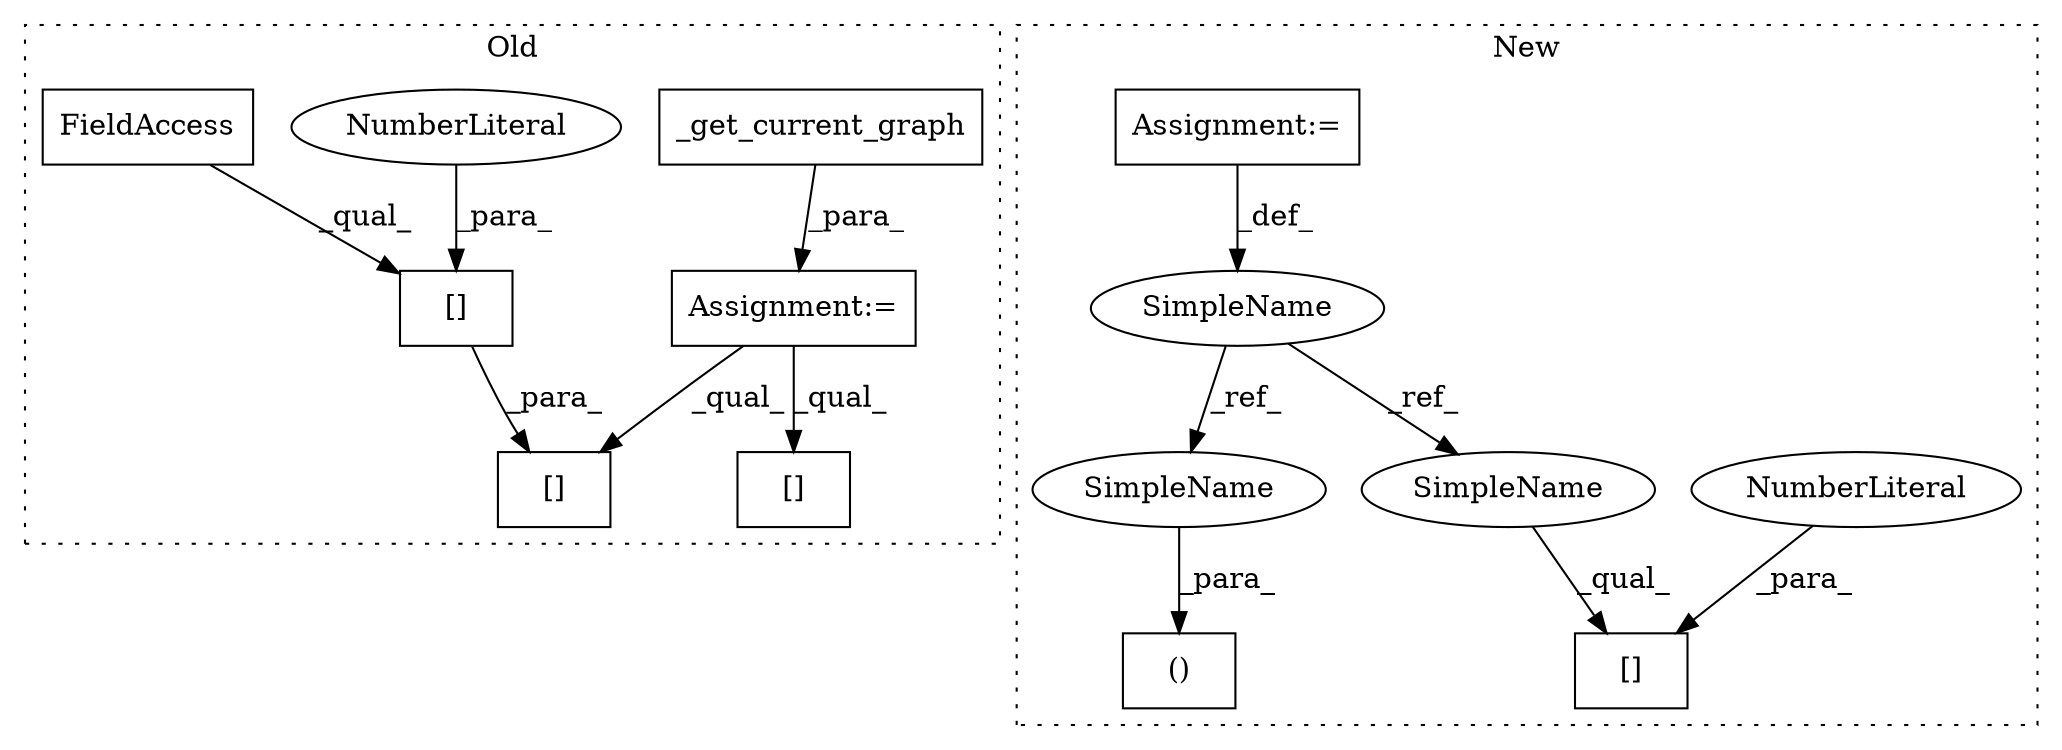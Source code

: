 digraph G {
subgraph cluster0 {
1 [label="_get_current_graph" a="32" s="43436" l="20" shape="box"];
3 [label="[]" a="2" s="43641,43657" l="2,1" shape="box"];
8 [label="Assignment:=" a="7" s="43430" l="1" shape="box"];
9 [label="[]" a="2" s="43643,43656" l="12,1" shape="box"];
10 [label="NumberLiteral" a="34" s="43655" l="1" shape="ellipse"];
11 [label="FieldAccess" a="22" s="43643" l="11" shape="box"];
12 [label="[]" a="2" s="43494,43524" l="23,1" shape="box"];
label = "Old";
style="dotted";
}
subgraph cluster1 {
2 [label="[]" a="2" s="56866,56879" l="12,1" shape="box"];
4 [label="NumberLiteral" a="34" s="56878" l="1" shape="ellipse"];
5 [label="SimpleName" a="42" s="56586" l="11" shape="ellipse"];
6 [label="()" a="106" s="56631" l="59" shape="box"];
7 [label="Assignment:=" a="7" s="56586" l="11" shape="box"];
13 [label="SimpleName" a="42" s="56631" l="11" shape="ellipse"];
14 [label="SimpleName" a="42" s="56866" l="11" shape="ellipse"];
label = "New";
style="dotted";
}
1 -> 8 [label="_para_"];
4 -> 2 [label="_para_"];
5 -> 13 [label="_ref_"];
5 -> 14 [label="_ref_"];
7 -> 5 [label="_def_"];
8 -> 12 [label="_qual_"];
8 -> 3 [label="_qual_"];
9 -> 3 [label="_para_"];
10 -> 9 [label="_para_"];
11 -> 9 [label="_qual_"];
13 -> 6 [label="_para_"];
14 -> 2 [label="_qual_"];
}